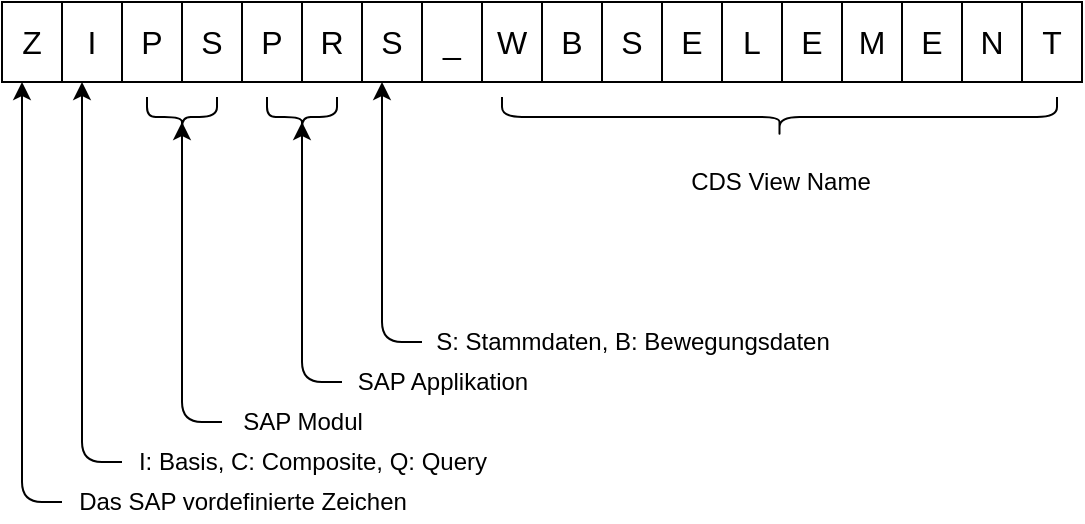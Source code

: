 <mxfile version="14.6.6" type="github">
  <diagram id="pHfxRp4kW7cIAQ2Ifzvs" name="Page-1">
    <mxGraphModel dx="1024" dy="747" grid="1" gridSize="10" guides="1" tooltips="1" connect="1" arrows="1" fold="1" page="1" pageScale="1" pageWidth="827" pageHeight="1169" math="0" shadow="0">
      <root>
        <mxCell id="0" />
        <mxCell id="1" parent="0" />
        <mxCell id="zrx-r3L6M9512_G_y4bq-14" value="&lt;font style=&quot;font-size: 16px&quot;&gt;Z&lt;/font&gt;" style="rounded=0;whiteSpace=wrap;html=1;" vertex="1" parent="1">
          <mxGeometry x="130" y="180" width="30" height="40" as="geometry" />
        </mxCell>
        <mxCell id="zrx-r3L6M9512_G_y4bq-23" value="&lt;font style=&quot;font-size: 16px&quot;&gt;I&lt;/font&gt;" style="rounded=0;whiteSpace=wrap;html=1;" vertex="1" parent="1">
          <mxGeometry x="160" y="180" width="30" height="40" as="geometry" />
        </mxCell>
        <mxCell id="zrx-r3L6M9512_G_y4bq-24" value="&lt;font style=&quot;font-size: 16px&quot;&gt;P&lt;/font&gt;" style="rounded=0;whiteSpace=wrap;html=1;" vertex="1" parent="1">
          <mxGeometry x="190" y="180" width="30" height="40" as="geometry" />
        </mxCell>
        <mxCell id="zrx-r3L6M9512_G_y4bq-25" value="&lt;font style=&quot;font-size: 16px&quot;&gt;S&lt;/font&gt;" style="rounded=0;whiteSpace=wrap;html=1;" vertex="1" parent="1">
          <mxGeometry x="220" y="180" width="30" height="40" as="geometry" />
        </mxCell>
        <mxCell id="zrx-r3L6M9512_G_y4bq-26" value="&lt;font style=&quot;font-size: 16px&quot;&gt;P&lt;/font&gt;" style="rounded=0;whiteSpace=wrap;html=1;" vertex="1" parent="1">
          <mxGeometry x="250" y="180" width="30" height="40" as="geometry" />
        </mxCell>
        <mxCell id="zrx-r3L6M9512_G_y4bq-27" value="&lt;font style=&quot;font-size: 16px&quot;&gt;R&lt;/font&gt;" style="rounded=0;whiteSpace=wrap;html=1;" vertex="1" parent="1">
          <mxGeometry x="280" y="180" width="30" height="40" as="geometry" />
        </mxCell>
        <mxCell id="zrx-r3L6M9512_G_y4bq-28" value="&lt;font style=&quot;font-size: 16px&quot;&gt;S&lt;/font&gt;" style="rounded=0;whiteSpace=wrap;html=1;" vertex="1" parent="1">
          <mxGeometry x="310" y="180" width="30" height="40" as="geometry" />
        </mxCell>
        <mxCell id="zrx-r3L6M9512_G_y4bq-30" value="&lt;font style=&quot;font-size: 16px&quot;&gt;_&lt;/font&gt;" style="rounded=0;whiteSpace=wrap;html=1;" vertex="1" parent="1">
          <mxGeometry x="340" y="180" width="30" height="40" as="geometry" />
        </mxCell>
        <mxCell id="zrx-r3L6M9512_G_y4bq-31" value="&lt;font style=&quot;font-size: 16px&quot;&gt;W&lt;/font&gt;" style="rounded=0;whiteSpace=wrap;html=1;" vertex="1" parent="1">
          <mxGeometry x="370" y="180" width="30" height="40" as="geometry" />
        </mxCell>
        <mxCell id="zrx-r3L6M9512_G_y4bq-32" value="&lt;font style=&quot;font-size: 16px&quot;&gt;B&lt;/font&gt;" style="rounded=0;whiteSpace=wrap;html=1;" vertex="1" parent="1">
          <mxGeometry x="400" y="180" width="30" height="40" as="geometry" />
        </mxCell>
        <mxCell id="zrx-r3L6M9512_G_y4bq-33" value="&lt;font style=&quot;font-size: 16px&quot;&gt;S&lt;/font&gt;" style="rounded=0;whiteSpace=wrap;html=1;" vertex="1" parent="1">
          <mxGeometry x="430" y="180" width="30" height="40" as="geometry" />
        </mxCell>
        <mxCell id="zrx-r3L6M9512_G_y4bq-34" value="&lt;font style=&quot;font-size: 16px&quot;&gt;E&lt;/font&gt;" style="rounded=0;whiteSpace=wrap;html=1;" vertex="1" parent="1">
          <mxGeometry x="460" y="180" width="30" height="40" as="geometry" />
        </mxCell>
        <mxCell id="zrx-r3L6M9512_G_y4bq-35" value="&lt;font style=&quot;font-size: 16px&quot;&gt;L&lt;/font&gt;" style="rounded=0;whiteSpace=wrap;html=1;" vertex="1" parent="1">
          <mxGeometry x="490" y="180" width="30" height="40" as="geometry" />
        </mxCell>
        <mxCell id="zrx-r3L6M9512_G_y4bq-36" value="&lt;font style=&quot;font-size: 16px&quot;&gt;E&lt;/font&gt;" style="rounded=0;whiteSpace=wrap;html=1;" vertex="1" parent="1">
          <mxGeometry x="520" y="180" width="30" height="40" as="geometry" />
        </mxCell>
        <mxCell id="zrx-r3L6M9512_G_y4bq-37" value="&lt;font style=&quot;font-size: 16px&quot;&gt;M&lt;/font&gt;" style="rounded=0;whiteSpace=wrap;html=1;" vertex="1" parent="1">
          <mxGeometry x="550" y="180" width="30" height="40" as="geometry" />
        </mxCell>
        <mxCell id="zrx-r3L6M9512_G_y4bq-38" value="&lt;font style=&quot;font-size: 16px&quot;&gt;E&lt;/font&gt;" style="rounded=0;whiteSpace=wrap;html=1;" vertex="1" parent="1">
          <mxGeometry x="580" y="180" width="30" height="40" as="geometry" />
        </mxCell>
        <mxCell id="zrx-r3L6M9512_G_y4bq-39" value="&lt;font style=&quot;font-size: 16px&quot;&gt;N&lt;/font&gt;" style="rounded=0;whiteSpace=wrap;html=1;" vertex="1" parent="1">
          <mxGeometry x="610" y="180" width="30" height="40" as="geometry" />
        </mxCell>
        <mxCell id="zrx-r3L6M9512_G_y4bq-40" value="&lt;font style=&quot;font-size: 16px&quot;&gt;T&lt;/font&gt;" style="rounded=0;whiteSpace=wrap;html=1;" vertex="1" parent="1">
          <mxGeometry x="640" y="180" width="30" height="40" as="geometry" />
        </mxCell>
        <mxCell id="zrx-r3L6M9512_G_y4bq-45" value="" style="edgeStyle=segmentEdgeStyle;endArrow=classic;html=1;" edge="1" parent="1">
          <mxGeometry width="50" height="50" relative="1" as="geometry">
            <mxPoint x="160" y="430" as="sourcePoint" />
            <mxPoint x="140" y="220" as="targetPoint" />
            <Array as="points">
              <mxPoint x="140" y="430" />
            </Array>
          </mxGeometry>
        </mxCell>
        <mxCell id="zrx-r3L6M9512_G_y4bq-46" value="" style="edgeStyle=segmentEdgeStyle;endArrow=classic;html=1;" edge="1" parent="1">
          <mxGeometry width="50" height="50" relative="1" as="geometry">
            <mxPoint x="190" y="410" as="sourcePoint" />
            <mxPoint x="170" y="220" as="targetPoint" />
            <Array as="points">
              <mxPoint x="190" y="410" />
              <mxPoint x="170" y="410" />
            </Array>
          </mxGeometry>
        </mxCell>
        <mxCell id="zrx-r3L6M9512_G_y4bq-47" value="" style="shape=curlyBracket;whiteSpace=wrap;html=1;rounded=1;flipH=1;rotation=90;" vertex="1" parent="1">
          <mxGeometry x="210" y="220" width="20" height="35" as="geometry" />
        </mxCell>
        <mxCell id="zrx-r3L6M9512_G_y4bq-48" value="" style="edgeStyle=segmentEdgeStyle;endArrow=classic;html=1;" edge="1" parent="1">
          <mxGeometry width="50" height="50" relative="1" as="geometry">
            <mxPoint x="240" y="390" as="sourcePoint" />
            <mxPoint x="220" y="240" as="targetPoint" />
            <Array as="points">
              <mxPoint x="240" y="390" />
              <mxPoint x="220" y="390" />
            </Array>
          </mxGeometry>
        </mxCell>
        <mxCell id="zrx-r3L6M9512_G_y4bq-49" value="" style="shape=curlyBracket;whiteSpace=wrap;html=1;rounded=1;flipH=1;rotation=90;" vertex="1" parent="1">
          <mxGeometry x="270" y="220" width="20" height="35" as="geometry" />
        </mxCell>
        <mxCell id="zrx-r3L6M9512_G_y4bq-50" value="" style="edgeStyle=segmentEdgeStyle;endArrow=classic;html=1;" edge="1" parent="1">
          <mxGeometry width="50" height="50" relative="1" as="geometry">
            <mxPoint x="300" y="370" as="sourcePoint" />
            <mxPoint x="280" y="240" as="targetPoint" />
            <Array as="points">
              <mxPoint x="300" y="370" />
              <mxPoint x="280" y="370" />
            </Array>
          </mxGeometry>
        </mxCell>
        <mxCell id="zrx-r3L6M9512_G_y4bq-51" value="" style="edgeStyle=segmentEdgeStyle;endArrow=classic;html=1;" edge="1" parent="1">
          <mxGeometry width="50" height="50" relative="1" as="geometry">
            <mxPoint x="340" y="350" as="sourcePoint" />
            <mxPoint x="320" y="220" as="targetPoint" />
            <Array as="points">
              <mxPoint x="340" y="350" />
              <mxPoint x="320" y="350" />
            </Array>
          </mxGeometry>
        </mxCell>
        <mxCell id="zrx-r3L6M9512_G_y4bq-52" value="" style="shape=curlyBracket;whiteSpace=wrap;html=1;rounded=1;flipH=1;rotation=90;" vertex="1" parent="1">
          <mxGeometry x="508.75" y="98.75" width="20" height="277.5" as="geometry" />
        </mxCell>
        <mxCell id="zrx-r3L6M9512_G_y4bq-54" value="Das SAP vordefinierte Zeichen" style="text;html=1;align=center;verticalAlign=middle;resizable=0;points=[];autosize=1;strokeColor=none;" vertex="1" parent="1">
          <mxGeometry x="160" y="420" width="180" height="20" as="geometry" />
        </mxCell>
        <mxCell id="zrx-r3L6M9512_G_y4bq-55" value="I: Basis, C: Composite, Q: Query" style="text;html=1;align=center;verticalAlign=middle;resizable=0;points=[];autosize=1;strokeColor=none;" vertex="1" parent="1">
          <mxGeometry x="190" y="400" width="190" height="20" as="geometry" />
        </mxCell>
        <mxCell id="zrx-r3L6M9512_G_y4bq-56" value="SAP Modul" style="text;html=1;align=center;verticalAlign=middle;resizable=0;points=[];autosize=1;strokeColor=none;" vertex="1" parent="1">
          <mxGeometry x="240" y="380" width="80" height="20" as="geometry" />
        </mxCell>
        <mxCell id="zrx-r3L6M9512_G_y4bq-57" value="SAP Applikation" style="text;html=1;align=center;verticalAlign=middle;resizable=0;points=[];autosize=1;strokeColor=none;" vertex="1" parent="1">
          <mxGeometry x="300" y="360" width="100" height="20" as="geometry" />
        </mxCell>
        <mxCell id="zrx-r3L6M9512_G_y4bq-58" value="S: Stammdaten, B: Bewegungsdaten" style="text;html=1;align=center;verticalAlign=middle;resizable=0;points=[];autosize=1;strokeColor=none;" vertex="1" parent="1">
          <mxGeometry x="340" y="340" width="210" height="20" as="geometry" />
        </mxCell>
        <mxCell id="zrx-r3L6M9512_G_y4bq-59" value="CDS View Name" style="text;html=1;align=center;verticalAlign=middle;resizable=0;points=[];autosize=1;strokeColor=none;" vertex="1" parent="1">
          <mxGeometry x="464" y="260" width="110" height="20" as="geometry" />
        </mxCell>
      </root>
    </mxGraphModel>
  </diagram>
</mxfile>
